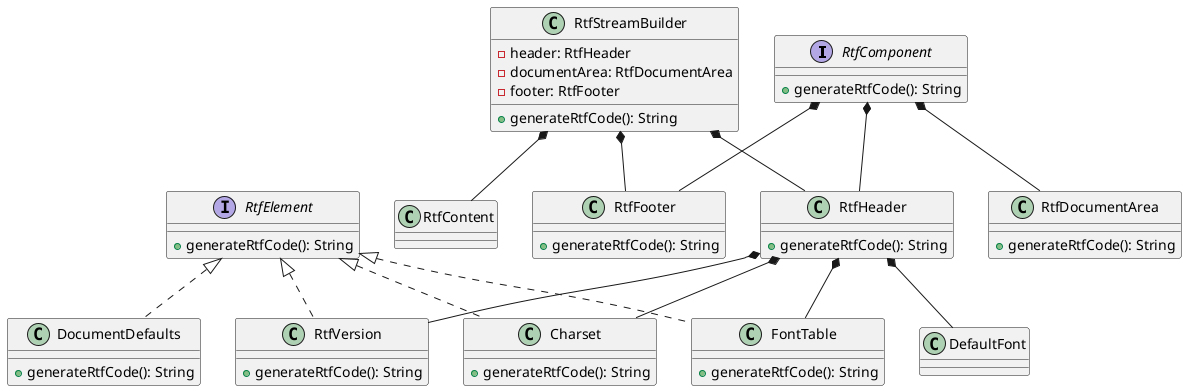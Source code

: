 @startuml
interface RtfComponent {
    +generateRtfCode(): String
}

class RtfStreamBuilder {
    -header: RtfHeader
    -documentArea: RtfDocumentArea
    -footer: RtfFooter
    +generateRtfCode(): String
}

class RtfHeader {
    +generateRtfCode(): String
}

class RtfDocumentArea {
    +generateRtfCode(): String
}

class RtfFooter {
    +generateRtfCode(): String
}

interface RtfElement {
    +generateRtfCode(): String
}

class RtfVersion {
    +generateRtfCode(): String
}

class Charset {
    +generateRtfCode(): String
}

class FontTable {
    +generateRtfCode(): String
}

class DocumentDefaults {
    +generateRtfCode(): String
}

RtfStreamBuilder *-- RtfHeader
RtfStreamBuilder *-- RtfContent
RtfStreamBuilder *-- RtfFooter

RtfComponent *-- RtfHeader
RtfComponent *-- RtfDocumentArea
RtfComponent *-- RtfFooter

RtfHeader *-- RtfVersion
RtfHeader *-- Charset
RtfHeader *-- DefaultFont
RtfHeader *-- FontTable

RtfElement <|.. RtfVersion
RtfElement <|.. Charset
RtfElement <|.. FontTable
RtfElement <|.. DocumentDefaults

@enduml